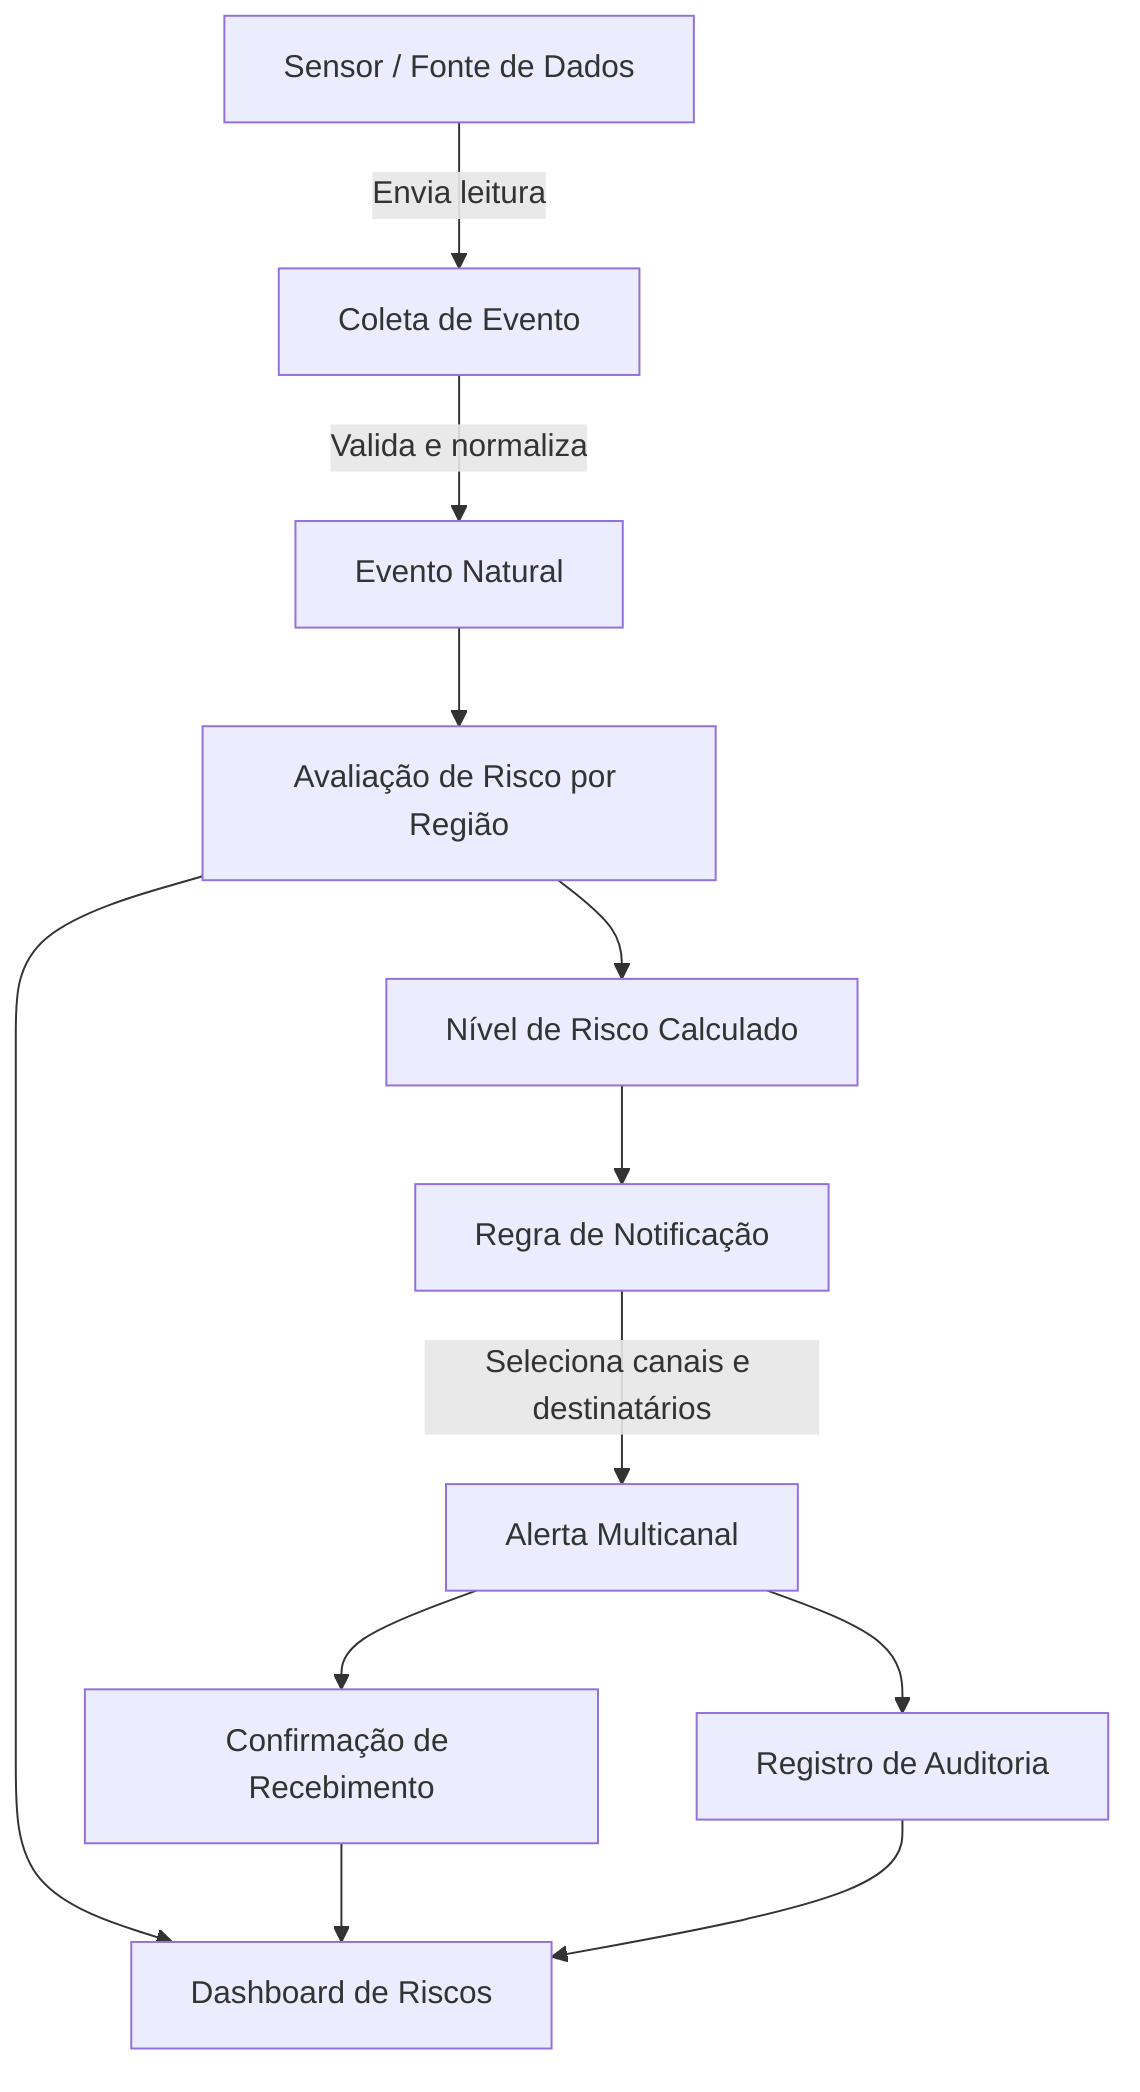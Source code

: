 flowchart TD
    %% =====================
    %% Coleta e Detecção
    %% =====================
    A[Sensor / Fonte de Dados] -->|Envia leitura| B[Coleta de Evento]
    B -->|Valida e normaliza| C[Evento Natural]

    %% =====================
    %% Avaliação de Risco
    %% =====================
    C --> D[Avaliação de Risco por Região]
    D --> E[Nível de Risco Calculado]

    %% =====================
    %% Orquestração de Alertas
    %% =====================
    E --> F[Regra de Notificação]
    F -->|Seleciona canais e destinatários| G[Alerta Multicanal]

    %% =====================
    %% Confirmação e Auditoria
    %% =====================
    G --> H[Confirmação de Recebimento]
    G --> I[Registro de Auditoria]

    %% =====================
    %% Observabilidade e Relatórios
    %% =====================
    D --> J[Dashboard de Riscos]
    H --> J
    I --> J